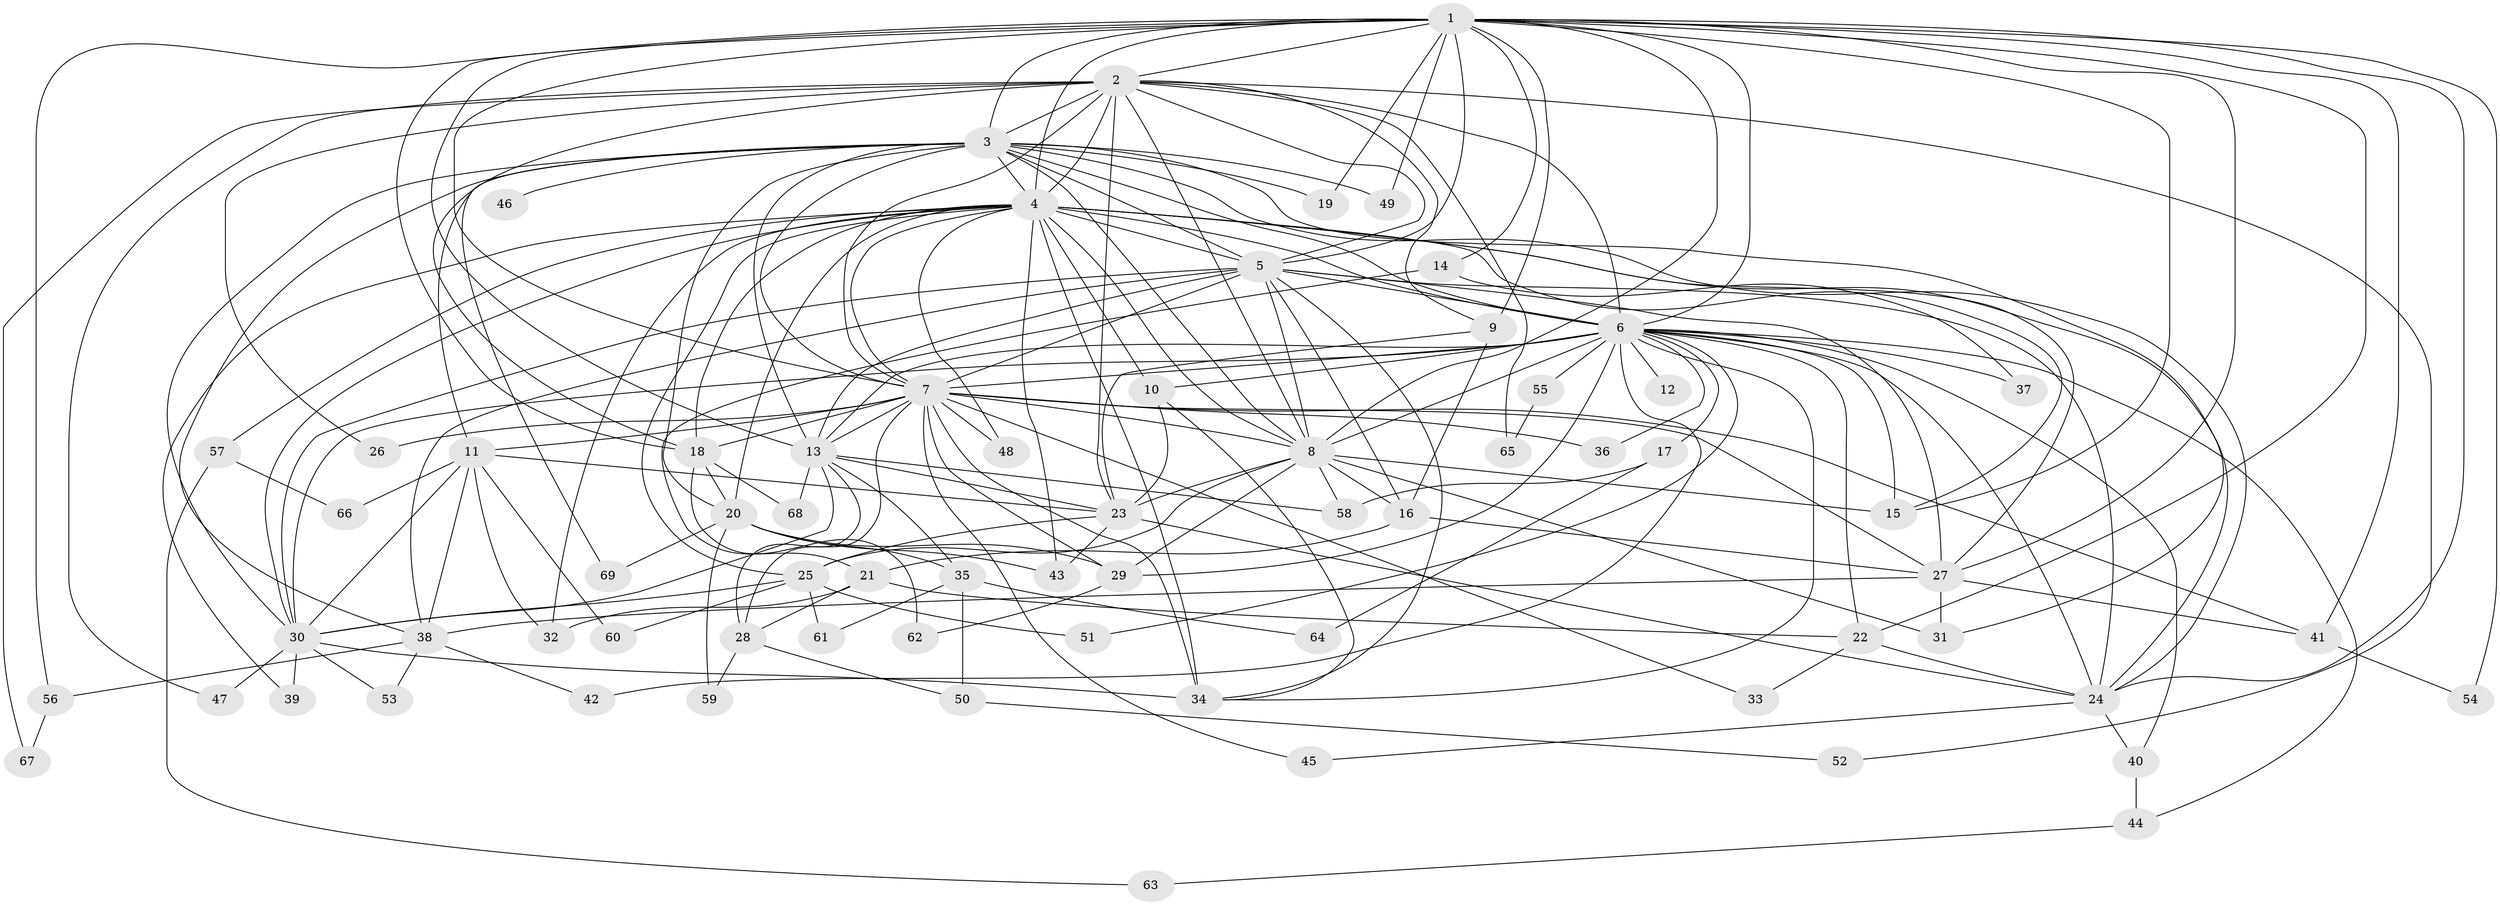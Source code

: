 // original degree distribution, {16: 0.0072992700729927005, 18: 0.014598540145985401, 24: 0.014598540145985401, 21: 0.0072992700729927005, 28: 0.0072992700729927005, 32: 0.0072992700729927005, 19: 0.0072992700729927005, 25: 0.0072992700729927005, 3: 0.18248175182481752, 5: 0.072992700729927, 8: 0.014598540145985401, 2: 0.5109489051094891, 4: 0.10948905109489052, 7: 0.014598540145985401, 6: 0.021897810218978103}
// Generated by graph-tools (version 1.1) at 2025/34/03/09/25 02:34:49]
// undirected, 69 vertices, 186 edges
graph export_dot {
graph [start="1"]
  node [color=gray90,style=filled];
  1;
  2;
  3;
  4;
  5;
  6;
  7;
  8;
  9;
  10;
  11;
  12;
  13;
  14;
  15;
  16;
  17;
  18;
  19;
  20;
  21;
  22;
  23;
  24;
  25;
  26;
  27;
  28;
  29;
  30;
  31;
  32;
  33;
  34;
  35;
  36;
  37;
  38;
  39;
  40;
  41;
  42;
  43;
  44;
  45;
  46;
  47;
  48;
  49;
  50;
  51;
  52;
  53;
  54;
  55;
  56;
  57;
  58;
  59;
  60;
  61;
  62;
  63;
  64;
  65;
  66;
  67;
  68;
  69;
  1 -- 2 [weight=2.0];
  1 -- 3 [weight=2.0];
  1 -- 4 [weight=4.0];
  1 -- 5 [weight=2.0];
  1 -- 6 [weight=2.0];
  1 -- 7 [weight=2.0];
  1 -- 8 [weight=2.0];
  1 -- 9 [weight=1.0];
  1 -- 13 [weight=1.0];
  1 -- 14 [weight=2.0];
  1 -- 15 [weight=1.0];
  1 -- 18 [weight=1.0];
  1 -- 19 [weight=1.0];
  1 -- 22 [weight=1.0];
  1 -- 24 [weight=1.0];
  1 -- 27 [weight=1.0];
  1 -- 41 [weight=1.0];
  1 -- 49 [weight=1.0];
  1 -- 54 [weight=1.0];
  1 -- 56 [weight=1.0];
  2 -- 3 [weight=1.0];
  2 -- 4 [weight=3.0];
  2 -- 5 [weight=1.0];
  2 -- 6 [weight=1.0];
  2 -- 7 [weight=1.0];
  2 -- 8 [weight=1.0];
  2 -- 9 [weight=1.0];
  2 -- 18 [weight=1.0];
  2 -- 23 [weight=1.0];
  2 -- 26 [weight=1.0];
  2 -- 47 [weight=1.0];
  2 -- 52 [weight=1.0];
  2 -- 65 [weight=1.0];
  2 -- 67 [weight=1.0];
  3 -- 4 [weight=3.0];
  3 -- 5 [weight=2.0];
  3 -- 6 [weight=1.0];
  3 -- 7 [weight=1.0];
  3 -- 8 [weight=2.0];
  3 -- 11 [weight=1.0];
  3 -- 13 [weight=2.0];
  3 -- 19 [weight=1.0];
  3 -- 20 [weight=1.0];
  3 -- 24 [weight=1.0];
  3 -- 30 [weight=1.0];
  3 -- 31 [weight=1.0];
  3 -- 38 [weight=1.0];
  3 -- 46 [weight=1.0];
  3 -- 49 [weight=1.0];
  3 -- 69 [weight=1.0];
  4 -- 5 [weight=3.0];
  4 -- 6 [weight=3.0];
  4 -- 7 [weight=3.0];
  4 -- 8 [weight=2.0];
  4 -- 10 [weight=2.0];
  4 -- 15 [weight=1.0];
  4 -- 18 [weight=5.0];
  4 -- 20 [weight=1.0];
  4 -- 24 [weight=1.0];
  4 -- 25 [weight=1.0];
  4 -- 27 [weight=1.0];
  4 -- 30 [weight=1.0];
  4 -- 32 [weight=1.0];
  4 -- 34 [weight=2.0];
  4 -- 39 [weight=1.0];
  4 -- 43 [weight=1.0];
  4 -- 48 [weight=1.0];
  4 -- 57 [weight=1.0];
  5 -- 6 [weight=1.0];
  5 -- 7 [weight=1.0];
  5 -- 8 [weight=1.0];
  5 -- 13 [weight=10.0];
  5 -- 16 [weight=1.0];
  5 -- 24 [weight=1.0];
  5 -- 27 [weight=1.0];
  5 -- 30 [weight=1.0];
  5 -- 34 [weight=1.0];
  5 -- 38 [weight=1.0];
  6 -- 7 [weight=1.0];
  6 -- 8 [weight=1.0];
  6 -- 10 [weight=1.0];
  6 -- 12 [weight=1.0];
  6 -- 13 [weight=3.0];
  6 -- 15 [weight=1.0];
  6 -- 17 [weight=1.0];
  6 -- 22 [weight=1.0];
  6 -- 24 [weight=1.0];
  6 -- 29 [weight=1.0];
  6 -- 30 [weight=2.0];
  6 -- 34 [weight=1.0];
  6 -- 36 [weight=1.0];
  6 -- 37 [weight=1.0];
  6 -- 40 [weight=1.0];
  6 -- 42 [weight=1.0];
  6 -- 44 [weight=1.0];
  6 -- 51 [weight=1.0];
  6 -- 55 [weight=1.0];
  7 -- 8 [weight=2.0];
  7 -- 11 [weight=1.0];
  7 -- 13 [weight=1.0];
  7 -- 18 [weight=2.0];
  7 -- 26 [weight=1.0];
  7 -- 27 [weight=1.0];
  7 -- 28 [weight=1.0];
  7 -- 29 [weight=1.0];
  7 -- 33 [weight=1.0];
  7 -- 34 [weight=1.0];
  7 -- 36 [weight=1.0];
  7 -- 41 [weight=1.0];
  7 -- 45 [weight=1.0];
  7 -- 48 [weight=1.0];
  8 -- 15 [weight=1.0];
  8 -- 16 [weight=1.0];
  8 -- 23 [weight=2.0];
  8 -- 25 [weight=1.0];
  8 -- 29 [weight=1.0];
  8 -- 31 [weight=1.0];
  8 -- 58 [weight=1.0];
  9 -- 16 [weight=1.0];
  9 -- 23 [weight=1.0];
  10 -- 23 [weight=1.0];
  10 -- 34 [weight=1.0];
  11 -- 23 [weight=1.0];
  11 -- 30 [weight=1.0];
  11 -- 32 [weight=1.0];
  11 -- 38 [weight=1.0];
  11 -- 60 [weight=1.0];
  11 -- 66 [weight=1.0];
  13 -- 23 [weight=1.0];
  13 -- 28 [weight=2.0];
  13 -- 30 [weight=1.0];
  13 -- 35 [weight=1.0];
  13 -- 58 [weight=1.0];
  13 -- 68 [weight=1.0];
  14 -- 21 [weight=1.0];
  14 -- 37 [weight=1.0];
  16 -- 21 [weight=1.0];
  16 -- 27 [weight=1.0];
  17 -- 58 [weight=1.0];
  17 -- 64 [weight=1.0];
  18 -- 20 [weight=2.0];
  18 -- 62 [weight=1.0];
  18 -- 68 [weight=1.0];
  20 -- 29 [weight=1.0];
  20 -- 35 [weight=1.0];
  20 -- 43 [weight=1.0];
  20 -- 59 [weight=1.0];
  20 -- 69 [weight=1.0];
  21 -- 22 [weight=1.0];
  21 -- 28 [weight=1.0];
  21 -- 32 [weight=1.0];
  22 -- 24 [weight=1.0];
  22 -- 33 [weight=1.0];
  23 -- 24 [weight=1.0];
  23 -- 25 [weight=1.0];
  23 -- 43 [weight=1.0];
  24 -- 40 [weight=1.0];
  24 -- 45 [weight=1.0];
  25 -- 30 [weight=1.0];
  25 -- 51 [weight=1.0];
  25 -- 60 [weight=1.0];
  25 -- 61 [weight=1.0];
  27 -- 31 [weight=1.0];
  27 -- 38 [weight=1.0];
  27 -- 41 [weight=1.0];
  28 -- 50 [weight=1.0];
  28 -- 59 [weight=1.0];
  29 -- 62 [weight=1.0];
  30 -- 34 [weight=1.0];
  30 -- 39 [weight=1.0];
  30 -- 47 [weight=1.0];
  30 -- 53 [weight=1.0];
  35 -- 50 [weight=1.0];
  35 -- 61 [weight=1.0];
  35 -- 64 [weight=1.0];
  38 -- 42 [weight=1.0];
  38 -- 53 [weight=1.0];
  38 -- 56 [weight=1.0];
  40 -- 44 [weight=1.0];
  41 -- 54 [weight=1.0];
  44 -- 63 [weight=1.0];
  50 -- 52 [weight=1.0];
  55 -- 65 [weight=1.0];
  56 -- 67 [weight=1.0];
  57 -- 63 [weight=1.0];
  57 -- 66 [weight=1.0];
}
